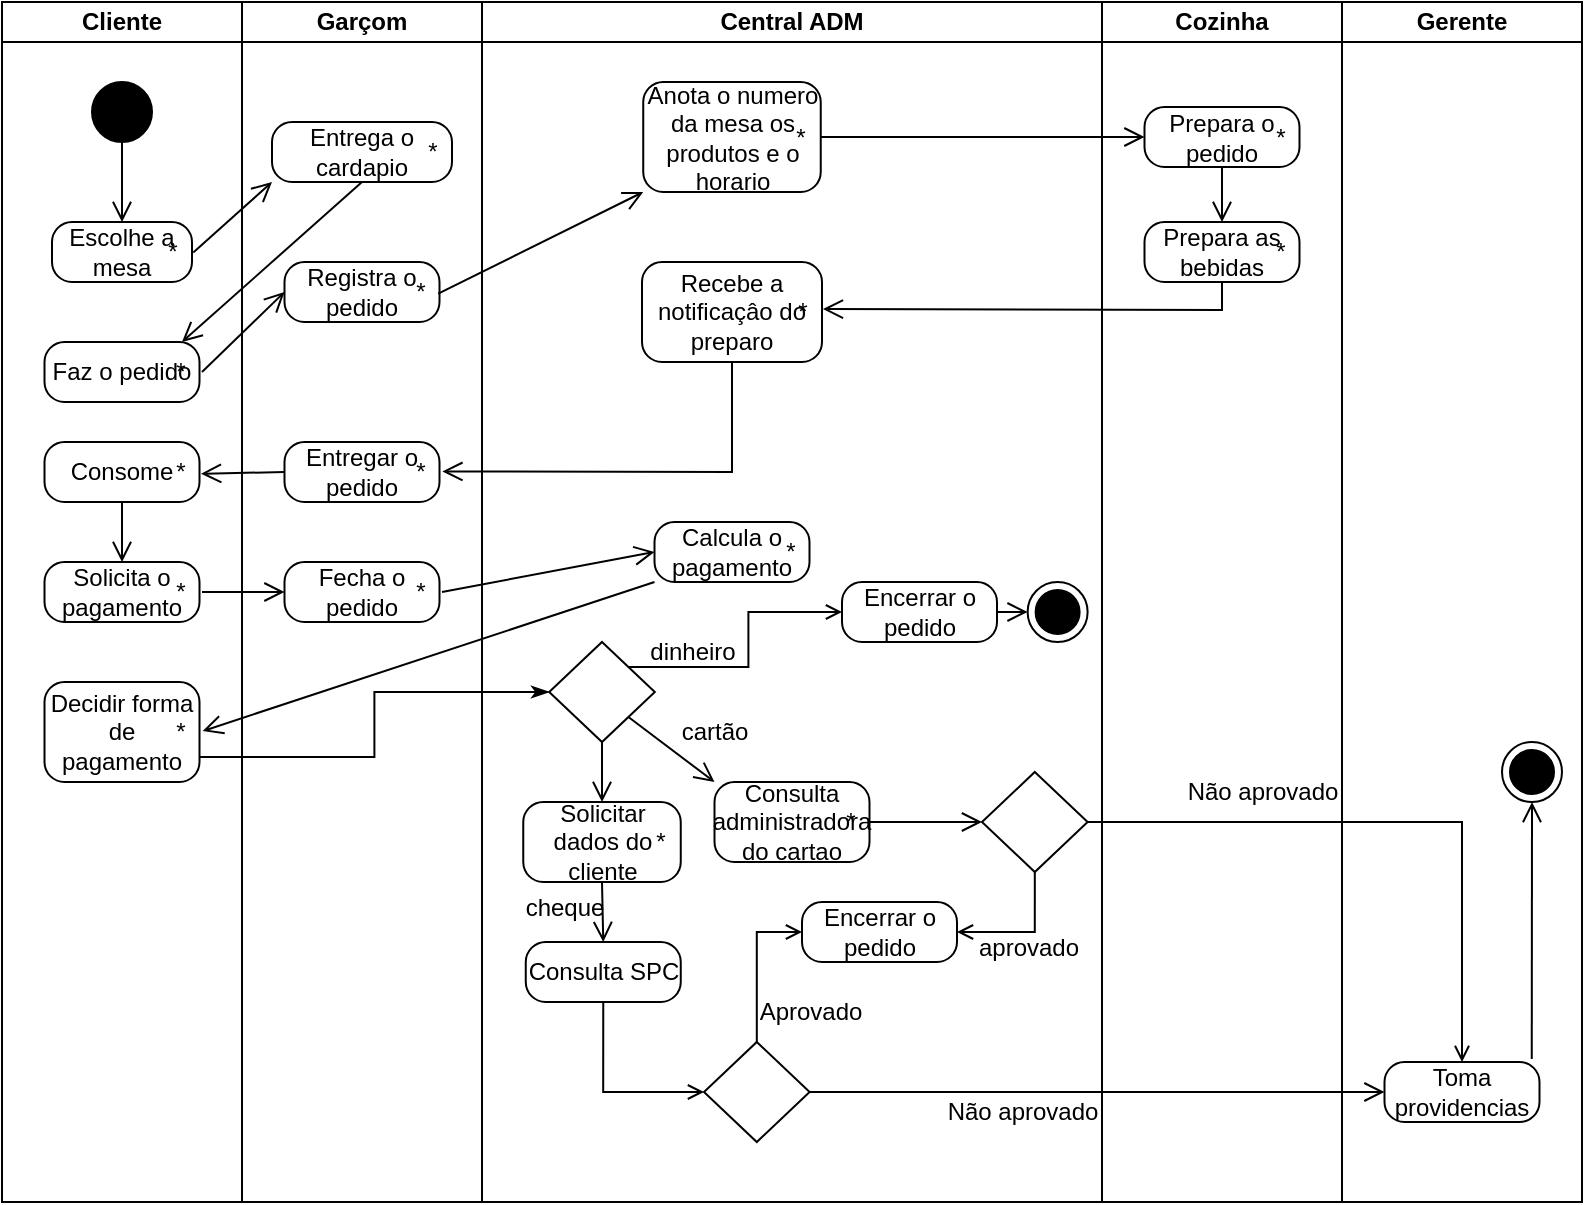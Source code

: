 <mxfile version="24.2.3" type="github">
  <diagram name="Página-1" id="BqkP0zEK79z1pLGELWx7">
    <mxGraphModel dx="1214" dy="580" grid="1" gridSize="10" guides="1" tooltips="1" connect="1" arrows="1" fold="1" page="1" pageScale="1" pageWidth="827" pageHeight="1169" math="0" shadow="0">
      <root>
        <mxCell id="0" />
        <mxCell id="1" parent="0" />
        <mxCell id="essIW2ThO4qJz_jhKlfG-8" value="Central ADM" style="swimlane;startSize=20;whiteSpace=wrap;html=1;" vertex="1" parent="1">
          <mxGeometry x="250" y="320" width="310" height="600" as="geometry" />
        </mxCell>
        <mxCell id="essIW2ThO4qJz_jhKlfG-37" value="Anota o numero da mesa os produtos e o horario" style="html=1;dashed=0;rounded=1;absoluteArcSize=1;arcSize=20;verticalAlign=middle;align=center;whiteSpace=wrap;" vertex="1" parent="essIW2ThO4qJz_jhKlfG-8">
          <mxGeometry x="80.62" y="40" width="88.75" height="55" as="geometry" />
        </mxCell>
        <mxCell id="essIW2ThO4qJz_jhKlfG-38" value="*" style="text;resizeWidth=0;resizeHeight=0;points=[];part=1;verticalAlign=middle;align=center;html=1;" vertex="1" parent="essIW2ThO4qJz_jhKlfG-37">
          <mxGeometry x="1" y="0.5" width="20" height="20" relative="1" as="geometry">
            <mxPoint x="-20" y="-10" as="offset" />
          </mxGeometry>
        </mxCell>
        <mxCell id="essIW2ThO4qJz_jhKlfG-48" value="Recebe a notificaçâo do preparo" style="html=1;dashed=0;rounded=1;absoluteArcSize=1;arcSize=20;verticalAlign=middle;align=center;whiteSpace=wrap;" vertex="1" parent="essIW2ThO4qJz_jhKlfG-8">
          <mxGeometry x="80" y="130" width="90" height="50" as="geometry" />
        </mxCell>
        <mxCell id="essIW2ThO4qJz_jhKlfG-49" value="*" style="text;resizeWidth=0;resizeHeight=0;points=[];part=1;verticalAlign=middle;align=center;html=1;" vertex="1" parent="essIW2ThO4qJz_jhKlfG-48">
          <mxGeometry x="1" y="0.5" width="20" height="20" relative="1" as="geometry">
            <mxPoint x="-20" y="-10" as="offset" />
          </mxGeometry>
        </mxCell>
        <mxCell id="essIW2ThO4qJz_jhKlfG-71" value="Calcula o pagamento" style="html=1;dashed=0;rounded=1;absoluteArcSize=1;arcSize=20;verticalAlign=middle;align=center;whiteSpace=wrap;" vertex="1" parent="essIW2ThO4qJz_jhKlfG-8">
          <mxGeometry x="86.25" y="260" width="77.5" height="30" as="geometry" />
        </mxCell>
        <mxCell id="essIW2ThO4qJz_jhKlfG-72" value="*" style="text;resizeWidth=0;resizeHeight=0;points=[];part=1;verticalAlign=middle;align=center;html=1;" vertex="1" parent="essIW2ThO4qJz_jhKlfG-71">
          <mxGeometry x="1" y="0.5" width="20" height="20" relative="1" as="geometry">
            <mxPoint x="-20" y="-10" as="offset" />
          </mxGeometry>
        </mxCell>
        <mxCell id="essIW2ThO4qJz_jhKlfG-149" style="edgeStyle=orthogonalEdgeStyle;rounded=0;orthogonalLoop=1;jettySize=auto;html=1;exitX=1;exitY=0;exitDx=0;exitDy=0;entryX=0;entryY=0.5;entryDx=0;entryDy=0;endArrow=open;endFill=0;" edge="1" parent="essIW2ThO4qJz_jhKlfG-8" source="essIW2ThO4qJz_jhKlfG-75" target="essIW2ThO4qJz_jhKlfG-119">
          <mxGeometry relative="1" as="geometry" />
        </mxCell>
        <mxCell id="essIW2ThO4qJz_jhKlfG-75" value="" style="rhombus;" vertex="1" parent="essIW2ThO4qJz_jhKlfG-8">
          <mxGeometry x="33.6" y="320" width="52.81" height="50" as="geometry" />
        </mxCell>
        <mxCell id="essIW2ThO4qJz_jhKlfG-84" value="Solicitar dados do cliente" style="html=1;dashed=0;rounded=1;absoluteArcSize=1;arcSize=20;verticalAlign=middle;align=center;whiteSpace=wrap;" vertex="1" parent="essIW2ThO4qJz_jhKlfG-8">
          <mxGeometry x="20.63" y="400" width="78.75" height="40" as="geometry" />
        </mxCell>
        <mxCell id="essIW2ThO4qJz_jhKlfG-85" value="*" style="text;resizeWidth=0;resizeHeight=0;points=[];part=1;verticalAlign=middle;align=center;html=1;" vertex="1" parent="essIW2ThO4qJz_jhKlfG-84">
          <mxGeometry x="1" y="0.5" width="20" height="20" relative="1" as="geometry">
            <mxPoint x="-20" y="-10" as="offset" />
          </mxGeometry>
        </mxCell>
        <mxCell id="essIW2ThO4qJz_jhKlfG-86" value="" style="endArrow=open;startArrow=none;endFill=0;startFill=0;endSize=8;html=1;verticalAlign=bottom;labelBackgroundColor=none;strokeWidth=1;rounded=0;exitX=0.5;exitY=1;exitDx=0;exitDy=0;entryX=0.5;entryY=0;entryDx=0;entryDy=0;" edge="1" parent="essIW2ThO4qJz_jhKlfG-8" source="essIW2ThO4qJz_jhKlfG-75" target="essIW2ThO4qJz_jhKlfG-84">
          <mxGeometry width="160" relative="1" as="geometry">
            <mxPoint x="-30" y="410" as="sourcePoint" />
            <mxPoint x="130" y="410" as="targetPoint" />
          </mxGeometry>
        </mxCell>
        <mxCell id="essIW2ThO4qJz_jhKlfG-164" style="edgeStyle=orthogonalEdgeStyle;rounded=0;orthogonalLoop=1;jettySize=auto;html=1;exitX=0.5;exitY=1;exitDx=0;exitDy=0;entryX=0;entryY=0.5;entryDx=0;entryDy=0;endArrow=open;endFill=0;" edge="1" parent="essIW2ThO4qJz_jhKlfG-8" source="essIW2ThO4qJz_jhKlfG-88" target="essIW2ThO4qJz_jhKlfG-116">
          <mxGeometry relative="1" as="geometry" />
        </mxCell>
        <mxCell id="essIW2ThO4qJz_jhKlfG-88" value="Consulta SPC" style="html=1;dashed=0;rounded=1;absoluteArcSize=1;arcSize=20;verticalAlign=middle;align=center;whiteSpace=wrap;" vertex="1" parent="essIW2ThO4qJz_jhKlfG-8">
          <mxGeometry x="21.88" y="470" width="77.5" height="30" as="geometry" />
        </mxCell>
        <mxCell id="essIW2ThO4qJz_jhKlfG-91" value="" style="endArrow=open;startArrow=none;endFill=0;startFill=0;endSize=8;html=1;verticalAlign=bottom;labelBackgroundColor=none;strokeWidth=1;rounded=0;exitX=0.5;exitY=1;exitDx=0;exitDy=0;entryX=0.5;entryY=0;entryDx=0;entryDy=0;" edge="1" parent="essIW2ThO4qJz_jhKlfG-8" source="essIW2ThO4qJz_jhKlfG-84" target="essIW2ThO4qJz_jhKlfG-88">
          <mxGeometry width="160" relative="1" as="geometry">
            <mxPoint x="-80" y="360" as="sourcePoint" />
            <mxPoint x="80" y="360" as="targetPoint" />
          </mxGeometry>
        </mxCell>
        <mxCell id="essIW2ThO4qJz_jhKlfG-113" value="Consulta administradora do cartao" style="html=1;dashed=0;rounded=1;absoluteArcSize=1;arcSize=20;verticalAlign=middle;align=center;whiteSpace=wrap;" vertex="1" parent="essIW2ThO4qJz_jhKlfG-8">
          <mxGeometry x="116.25" y="390" width="77.5" height="40" as="geometry" />
        </mxCell>
        <mxCell id="essIW2ThO4qJz_jhKlfG-114" value="*" style="text;resizeWidth=0;resizeHeight=0;points=[];part=1;verticalAlign=middle;align=center;html=1;" vertex="1" parent="essIW2ThO4qJz_jhKlfG-113">
          <mxGeometry x="1" y="0.5" width="20" height="20" relative="1" as="geometry">
            <mxPoint x="-20" y="-10" as="offset" />
          </mxGeometry>
        </mxCell>
        <mxCell id="essIW2ThO4qJz_jhKlfG-115" value="cartão" style="text;html=1;align=center;verticalAlign=middle;resizable=0;points=[];autosize=1;strokeColor=none;fillColor=none;" vertex="1" parent="essIW2ThO4qJz_jhKlfG-8">
          <mxGeometry x="86.41" y="350" width="60" height="30" as="geometry" />
        </mxCell>
        <mxCell id="essIW2ThO4qJz_jhKlfG-110" value="" style="endArrow=open;startArrow=none;endFill=0;startFill=0;endSize=8;html=1;verticalAlign=bottom;labelBackgroundColor=none;strokeWidth=1;rounded=0;exitX=1;exitY=1;exitDx=0;exitDy=0;entryX=0;entryY=0;entryDx=0;entryDy=0;" edge="1" parent="essIW2ThO4qJz_jhKlfG-8" source="essIW2ThO4qJz_jhKlfG-75" target="essIW2ThO4qJz_jhKlfG-113">
          <mxGeometry width="160" relative="1" as="geometry">
            <mxPoint x="-150" y="410" as="sourcePoint" />
            <mxPoint x="130" y="390" as="targetPoint" />
          </mxGeometry>
        </mxCell>
        <mxCell id="essIW2ThO4qJz_jhKlfG-144" style="edgeStyle=orthogonalEdgeStyle;rounded=0;orthogonalLoop=1;jettySize=auto;html=1;exitX=0.5;exitY=0;exitDx=0;exitDy=0;entryX=0;entryY=0.5;entryDx=0;entryDy=0;endArrow=open;endFill=0;" edge="1" parent="essIW2ThO4qJz_jhKlfG-8" source="essIW2ThO4qJz_jhKlfG-116" target="essIW2ThO4qJz_jhKlfG-90">
          <mxGeometry relative="1" as="geometry" />
        </mxCell>
        <mxCell id="essIW2ThO4qJz_jhKlfG-116" value="" style="rhombus;" vertex="1" parent="essIW2ThO4qJz_jhKlfG-8">
          <mxGeometry x="111" y="520" width="52.81" height="50" as="geometry" />
        </mxCell>
        <mxCell id="essIW2ThO4qJz_jhKlfG-90" value="Encerrar o pedido" style="html=1;dashed=0;rounded=1;absoluteArcSize=1;arcSize=20;verticalAlign=middle;align=center;whiteSpace=wrap;" vertex="1" parent="essIW2ThO4qJz_jhKlfG-8">
          <mxGeometry x="160" y="450" width="77.5" height="30" as="geometry" />
        </mxCell>
        <mxCell id="essIW2ThO4qJz_jhKlfG-119" value="Encerrar o pedido" style="html=1;dashed=0;rounded=1;absoluteArcSize=1;arcSize=20;verticalAlign=middle;align=center;whiteSpace=wrap;" vertex="1" parent="essIW2ThO4qJz_jhKlfG-8">
          <mxGeometry x="180" y="290" width="77.5" height="30" as="geometry" />
        </mxCell>
        <mxCell id="essIW2ThO4qJz_jhKlfG-142" style="edgeStyle=orthogonalEdgeStyle;rounded=0;orthogonalLoop=1;jettySize=auto;html=1;exitX=0.5;exitY=1;exitDx=0;exitDy=0;entryX=1;entryY=0.5;entryDx=0;entryDy=0;endArrow=open;endFill=0;" edge="1" parent="essIW2ThO4qJz_jhKlfG-8" source="essIW2ThO4qJz_jhKlfG-127" target="essIW2ThO4qJz_jhKlfG-90">
          <mxGeometry relative="1" as="geometry" />
        </mxCell>
        <mxCell id="essIW2ThO4qJz_jhKlfG-127" value="" style="rhombus;" vertex="1" parent="essIW2ThO4qJz_jhKlfG-8">
          <mxGeometry x="250" y="385" width="52.81" height="50" as="geometry" />
        </mxCell>
        <mxCell id="essIW2ThO4qJz_jhKlfG-128" value="" style="endArrow=open;startArrow=none;endFill=0;startFill=0;endSize=8;html=1;verticalAlign=bottom;labelBackgroundColor=none;strokeWidth=1;rounded=0;exitX=1;exitY=0.5;exitDx=0;exitDy=0;entryX=0;entryY=0.5;entryDx=0;entryDy=0;" edge="1" parent="essIW2ThO4qJz_jhKlfG-8" source="essIW2ThO4qJz_jhKlfG-113" target="essIW2ThO4qJz_jhKlfG-127">
          <mxGeometry width="160" relative="1" as="geometry">
            <mxPoint x="210" y="410" as="sourcePoint" />
            <mxPoint x="210" y="370" as="targetPoint" />
          </mxGeometry>
        </mxCell>
        <mxCell id="essIW2ThO4qJz_jhKlfG-136" value="Aprovado" style="text;html=1;align=center;verticalAlign=middle;resizable=0;points=[];autosize=1;strokeColor=none;fillColor=none;" vertex="1" parent="essIW2ThO4qJz_jhKlfG-8">
          <mxGeometry x="124" y="490" width="80" height="30" as="geometry" />
        </mxCell>
        <mxCell id="essIW2ThO4qJz_jhKlfG-137" value="Não aprovado" style="text;html=1;align=center;verticalAlign=middle;resizable=0;points=[];autosize=1;strokeColor=none;fillColor=none;" vertex="1" parent="essIW2ThO4qJz_jhKlfG-8">
          <mxGeometry x="220" y="540" width="100" height="30" as="geometry" />
        </mxCell>
        <mxCell id="essIW2ThO4qJz_jhKlfG-143" value="aprovado" style="text;html=1;align=center;verticalAlign=middle;resizable=0;points=[];autosize=1;strokeColor=none;fillColor=none;" vertex="1" parent="essIW2ThO4qJz_jhKlfG-8">
          <mxGeometry x="237.5" y="458" width="70" height="30" as="geometry" />
        </mxCell>
        <mxCell id="essIW2ThO4qJz_jhKlfG-150" value="dinheiro" style="text;html=1;align=center;verticalAlign=middle;resizable=0;points=[];autosize=1;strokeColor=none;fillColor=none;" vertex="1" parent="essIW2ThO4qJz_jhKlfG-8">
          <mxGeometry x="70" y="310" width="70" height="30" as="geometry" />
        </mxCell>
        <mxCell id="essIW2ThO4qJz_jhKlfG-158" value="" style="ellipse;html=1;shape=endState;fillColor=strokeColor;" vertex="1" parent="essIW2ThO4qJz_jhKlfG-8">
          <mxGeometry x="272.81" y="290" width="30" height="30" as="geometry" />
        </mxCell>
        <mxCell id="essIW2ThO4qJz_jhKlfG-162" value="" style="endArrow=open;startArrow=none;endFill=0;startFill=0;endSize=8;html=1;verticalAlign=bottom;labelBackgroundColor=none;strokeWidth=1;rounded=0;exitX=1;exitY=0.5;exitDx=0;exitDy=0;entryX=0;entryY=0.5;entryDx=0;entryDy=0;" edge="1" parent="essIW2ThO4qJz_jhKlfG-8" source="essIW2ThO4qJz_jhKlfG-119" target="essIW2ThO4qJz_jhKlfG-158">
          <mxGeometry width="160" relative="1" as="geometry">
            <mxPoint x="250" y="420" as="sourcePoint" />
            <mxPoint x="410" y="420" as="targetPoint" />
          </mxGeometry>
        </mxCell>
        <mxCell id="essIW2ThO4qJz_jhKlfG-9" value="Garçom" style="swimlane;startSize=20;whiteSpace=wrap;html=1;" vertex="1" parent="1">
          <mxGeometry x="130" y="320" width="120" height="600" as="geometry" />
        </mxCell>
        <mxCell id="essIW2ThO4qJz_jhKlfG-25" value="Entrega o cardapio" style="html=1;dashed=0;rounded=1;absoluteArcSize=1;arcSize=20;verticalAlign=middle;align=center;whiteSpace=wrap;" vertex="1" parent="essIW2ThO4qJz_jhKlfG-9">
          <mxGeometry x="15" y="60" width="90" height="30" as="geometry" />
        </mxCell>
        <mxCell id="essIW2ThO4qJz_jhKlfG-26" value="*" style="text;resizeWidth=0;resizeHeight=0;points=[];part=1;verticalAlign=middle;align=center;html=1;" vertex="1" parent="essIW2ThO4qJz_jhKlfG-25">
          <mxGeometry x="1" y="0.5" width="20" height="20" relative="1" as="geometry">
            <mxPoint x="-20" y="-10" as="offset" />
          </mxGeometry>
        </mxCell>
        <mxCell id="essIW2ThO4qJz_jhKlfG-30" value="Registra o pedido" style="html=1;dashed=0;rounded=1;absoluteArcSize=1;arcSize=20;verticalAlign=middle;align=center;whiteSpace=wrap;" vertex="1" parent="essIW2ThO4qJz_jhKlfG-9">
          <mxGeometry x="21.25" y="130" width="77.5" height="30" as="geometry" />
        </mxCell>
        <mxCell id="essIW2ThO4qJz_jhKlfG-31" value="*" style="text;resizeWidth=0;resizeHeight=0;points=[];part=1;verticalAlign=middle;align=center;html=1;" vertex="1" parent="essIW2ThO4qJz_jhKlfG-30">
          <mxGeometry x="1" y="0.5" width="20" height="20" relative="1" as="geometry">
            <mxPoint x="-20" y="-10" as="offset" />
          </mxGeometry>
        </mxCell>
        <mxCell id="essIW2ThO4qJz_jhKlfG-51" value="Entregar o pedido" style="html=1;dashed=0;rounded=1;absoluteArcSize=1;arcSize=20;verticalAlign=middle;align=center;whiteSpace=wrap;" vertex="1" parent="essIW2ThO4qJz_jhKlfG-9">
          <mxGeometry x="21.25" y="220" width="77.5" height="30" as="geometry" />
        </mxCell>
        <mxCell id="essIW2ThO4qJz_jhKlfG-52" value="*" style="text;resizeWidth=0;resizeHeight=0;points=[];part=1;verticalAlign=middle;align=center;html=1;" vertex="1" parent="essIW2ThO4qJz_jhKlfG-51">
          <mxGeometry x="1" y="0.5" width="20" height="20" relative="1" as="geometry">
            <mxPoint x="-20" y="-10" as="offset" />
          </mxGeometry>
        </mxCell>
        <mxCell id="essIW2ThO4qJz_jhKlfG-64" value="Fecha o pedido" style="html=1;dashed=0;rounded=1;absoluteArcSize=1;arcSize=20;verticalAlign=middle;align=center;whiteSpace=wrap;" vertex="1" parent="essIW2ThO4qJz_jhKlfG-9">
          <mxGeometry x="21.25" y="280" width="77.5" height="30" as="geometry" />
        </mxCell>
        <mxCell id="essIW2ThO4qJz_jhKlfG-65" value="*" style="text;resizeWidth=0;resizeHeight=0;points=[];part=1;verticalAlign=middle;align=center;html=1;" vertex="1" parent="essIW2ThO4qJz_jhKlfG-64">
          <mxGeometry x="1" y="0.5" width="20" height="20" relative="1" as="geometry">
            <mxPoint x="-20" y="-10" as="offset" />
          </mxGeometry>
        </mxCell>
        <mxCell id="essIW2ThO4qJz_jhKlfG-10" value="Cozinha" style="swimlane;startSize=20;whiteSpace=wrap;html=1;" vertex="1" parent="1">
          <mxGeometry x="560" y="320" width="120" height="600" as="geometry" />
        </mxCell>
        <mxCell id="essIW2ThO4qJz_jhKlfG-40" value="Prepara o pedido" style="html=1;dashed=0;rounded=1;absoluteArcSize=1;arcSize=20;verticalAlign=middle;align=center;whiteSpace=wrap;" vertex="1" parent="essIW2ThO4qJz_jhKlfG-10">
          <mxGeometry x="21.25" y="52.5" width="77.5" height="30" as="geometry" />
        </mxCell>
        <mxCell id="essIW2ThO4qJz_jhKlfG-41" value="*" style="text;resizeWidth=0;resizeHeight=0;points=[];part=1;verticalAlign=middle;align=center;html=1;" vertex="1" parent="essIW2ThO4qJz_jhKlfG-40">
          <mxGeometry x="1" y="0.5" width="20" height="20" relative="1" as="geometry">
            <mxPoint x="-20" y="-10" as="offset" />
          </mxGeometry>
        </mxCell>
        <mxCell id="essIW2ThO4qJz_jhKlfG-45" value="Prepara as bebidas" style="html=1;dashed=0;rounded=1;absoluteArcSize=1;arcSize=20;verticalAlign=middle;align=center;whiteSpace=wrap;" vertex="1" parent="essIW2ThO4qJz_jhKlfG-10">
          <mxGeometry x="21.25" y="110" width="77.5" height="30" as="geometry" />
        </mxCell>
        <mxCell id="essIW2ThO4qJz_jhKlfG-46" value="*" style="text;resizeWidth=0;resizeHeight=0;points=[];part=1;verticalAlign=middle;align=center;html=1;" vertex="1" parent="essIW2ThO4qJz_jhKlfG-45">
          <mxGeometry x="1" y="0.5" width="20" height="20" relative="1" as="geometry">
            <mxPoint x="-20" y="-10" as="offset" />
          </mxGeometry>
        </mxCell>
        <mxCell id="essIW2ThO4qJz_jhKlfG-47" value="" style="endArrow=open;startArrow=none;endFill=0;startFill=0;endSize=8;html=1;verticalAlign=bottom;labelBackgroundColor=none;strokeWidth=1;rounded=0;exitX=0.5;exitY=1;exitDx=0;exitDy=0;entryX=0.5;entryY=0;entryDx=0;entryDy=0;" edge="1" parent="essIW2ThO4qJz_jhKlfG-10" source="essIW2ThO4qJz_jhKlfG-40" target="essIW2ThO4qJz_jhKlfG-45">
          <mxGeometry width="160" relative="1" as="geometry">
            <mxPoint x="-130" y="200" as="sourcePoint" />
            <mxPoint x="30" y="200" as="targetPoint" />
          </mxGeometry>
        </mxCell>
        <mxCell id="essIW2ThO4qJz_jhKlfG-139" value="Não aprovado" style="text;html=1;align=center;verticalAlign=middle;resizable=0;points=[];autosize=1;strokeColor=none;fillColor=none;" vertex="1" parent="essIW2ThO4qJz_jhKlfG-10">
          <mxGeometry x="30" y="380" width="100" height="30" as="geometry" />
        </mxCell>
        <mxCell id="essIW2ThO4qJz_jhKlfG-11" value="Cliente" style="swimlane;startSize=20;whiteSpace=wrap;html=1;" vertex="1" parent="1">
          <mxGeometry x="10" y="320" width="120" height="600" as="geometry" />
        </mxCell>
        <mxCell id="essIW2ThO4qJz_jhKlfG-15" value="" style="ellipse;fillColor=strokeColor;html=1;" vertex="1" parent="essIW2ThO4qJz_jhKlfG-11">
          <mxGeometry x="45" y="40" width="30" height="30" as="geometry" />
        </mxCell>
        <mxCell id="essIW2ThO4qJz_jhKlfG-17" value="Escolhe a mesa" style="html=1;dashed=0;rounded=1;absoluteArcSize=1;arcSize=20;verticalAlign=middle;align=center;whiteSpace=wrap;" vertex="1" parent="essIW2ThO4qJz_jhKlfG-11">
          <mxGeometry x="25" y="110" width="70" height="30" as="geometry" />
        </mxCell>
        <mxCell id="essIW2ThO4qJz_jhKlfG-18" value="*" style="text;resizeWidth=0;resizeHeight=0;points=[];part=1;verticalAlign=middle;align=center;html=1;" vertex="1" parent="essIW2ThO4qJz_jhKlfG-17">
          <mxGeometry x="1" y="0.5" width="20" height="20" relative="1" as="geometry">
            <mxPoint x="-20" y="-10" as="offset" />
          </mxGeometry>
        </mxCell>
        <mxCell id="essIW2ThO4qJz_jhKlfG-23" value="" style="endArrow=open;startArrow=none;endFill=0;startFill=0;endSize=8;html=1;verticalAlign=bottom;labelBackgroundColor=none;strokeWidth=1;rounded=0;exitX=0.5;exitY=1;exitDx=0;exitDy=0;entryX=0.5;entryY=0;entryDx=0;entryDy=0;" edge="1" parent="essIW2ThO4qJz_jhKlfG-11" source="essIW2ThO4qJz_jhKlfG-15" target="essIW2ThO4qJz_jhKlfG-17">
          <mxGeometry width="160" relative="1" as="geometry">
            <mxPoint x="210" y="210" as="sourcePoint" />
            <mxPoint x="370" y="210" as="targetPoint" />
          </mxGeometry>
        </mxCell>
        <mxCell id="essIW2ThO4qJz_jhKlfG-28" value="Faz o pedido" style="html=1;dashed=0;rounded=1;absoluteArcSize=1;arcSize=20;verticalAlign=middle;align=center;whiteSpace=wrap;" vertex="1" parent="essIW2ThO4qJz_jhKlfG-11">
          <mxGeometry x="21.25" y="170" width="77.5" height="30" as="geometry" />
        </mxCell>
        <mxCell id="essIW2ThO4qJz_jhKlfG-29" value="*" style="text;resizeWidth=0;resizeHeight=0;points=[];part=1;verticalAlign=middle;align=center;html=1;" vertex="1" parent="essIW2ThO4qJz_jhKlfG-28">
          <mxGeometry x="1" y="0.5" width="20" height="20" relative="1" as="geometry">
            <mxPoint x="-20" y="-10" as="offset" />
          </mxGeometry>
        </mxCell>
        <mxCell id="essIW2ThO4qJz_jhKlfG-56" value="Solicita o pagamento" style="html=1;dashed=0;rounded=1;absoluteArcSize=1;arcSize=20;verticalAlign=middle;align=center;whiteSpace=wrap;" vertex="1" parent="essIW2ThO4qJz_jhKlfG-11">
          <mxGeometry x="21.25" y="280" width="77.5" height="30" as="geometry" />
        </mxCell>
        <mxCell id="essIW2ThO4qJz_jhKlfG-57" value="*" style="text;resizeWidth=0;resizeHeight=0;points=[];part=1;verticalAlign=middle;align=center;html=1;" vertex="1" parent="essIW2ThO4qJz_jhKlfG-56">
          <mxGeometry x="1" y="0.5" width="20" height="20" relative="1" as="geometry">
            <mxPoint x="-20" y="-10" as="offset" />
          </mxGeometry>
        </mxCell>
        <mxCell id="essIW2ThO4qJz_jhKlfG-59" value="Consome" style="html=1;dashed=0;rounded=1;absoluteArcSize=1;arcSize=20;verticalAlign=middle;align=center;whiteSpace=wrap;" vertex="1" parent="essIW2ThO4qJz_jhKlfG-11">
          <mxGeometry x="21.25" y="220" width="77.5" height="30" as="geometry" />
        </mxCell>
        <mxCell id="essIW2ThO4qJz_jhKlfG-60" value="*" style="text;resizeWidth=0;resizeHeight=0;points=[];part=1;verticalAlign=middle;align=center;html=1;" vertex="1" parent="essIW2ThO4qJz_jhKlfG-59">
          <mxGeometry x="1" y="0.5" width="20" height="20" relative="1" as="geometry">
            <mxPoint x="-20" y="-10" as="offset" />
          </mxGeometry>
        </mxCell>
        <mxCell id="essIW2ThO4qJz_jhKlfG-61" value="" style="endArrow=open;startArrow=none;endFill=0;startFill=0;endSize=8;html=1;verticalAlign=bottom;labelBackgroundColor=none;strokeWidth=1;rounded=0;exitX=0.5;exitY=1;exitDx=0;exitDy=0;entryX=0.5;entryY=0;entryDx=0;entryDy=0;" edge="1" parent="essIW2ThO4qJz_jhKlfG-11" source="essIW2ThO4qJz_jhKlfG-59" target="essIW2ThO4qJz_jhKlfG-56">
          <mxGeometry width="160" relative="1" as="geometry">
            <mxPoint x="220" y="190" as="sourcePoint" />
            <mxPoint x="380" y="190" as="targetPoint" />
          </mxGeometry>
        </mxCell>
        <mxCell id="essIW2ThO4qJz_jhKlfG-79" value="Decidir forma de pagamento" style="html=1;dashed=0;rounded=1;absoluteArcSize=1;arcSize=20;verticalAlign=middle;align=center;whiteSpace=wrap;" vertex="1" parent="essIW2ThO4qJz_jhKlfG-11">
          <mxGeometry x="21.25" y="340" width="77.5" height="50" as="geometry" />
        </mxCell>
        <mxCell id="essIW2ThO4qJz_jhKlfG-80" value="*" style="text;resizeWidth=0;resizeHeight=0;points=[];part=1;verticalAlign=middle;align=center;html=1;" vertex="1" parent="essIW2ThO4qJz_jhKlfG-79">
          <mxGeometry x="1" y="0.5" width="20" height="20" relative="1" as="geometry">
            <mxPoint x="-20" y="-10" as="offset" />
          </mxGeometry>
        </mxCell>
        <mxCell id="essIW2ThO4qJz_jhKlfG-24" value="" style="endArrow=open;startArrow=none;endFill=0;startFill=0;endSize=8;html=1;verticalAlign=bottom;labelBackgroundColor=none;strokeWidth=1;rounded=0;exitX=1.032;exitY=0.512;exitDx=0;exitDy=0;exitPerimeter=0;entryX=0;entryY=1;entryDx=0;entryDy=0;" edge="1" parent="1" source="essIW2ThO4qJz_jhKlfG-18" target="essIW2ThO4qJz_jhKlfG-25">
          <mxGeometry width="160" relative="1" as="geometry">
            <mxPoint x="220" y="530" as="sourcePoint" />
            <mxPoint x="150" y="400" as="targetPoint" />
          </mxGeometry>
        </mxCell>
        <mxCell id="essIW2ThO4qJz_jhKlfG-27" value="" style="endArrow=open;startArrow=none;endFill=0;startFill=0;endSize=8;html=1;verticalAlign=bottom;labelBackgroundColor=none;strokeWidth=1;rounded=0;exitX=0.5;exitY=1;exitDx=0;exitDy=0;" edge="1" parent="1" source="essIW2ThO4qJz_jhKlfG-25">
          <mxGeometry width="160" relative="1" as="geometry">
            <mxPoint x="230" y="510" as="sourcePoint" />
            <mxPoint x="100" y="490" as="targetPoint" />
          </mxGeometry>
        </mxCell>
        <mxCell id="essIW2ThO4qJz_jhKlfG-32" value="" style="endArrow=open;startArrow=none;endFill=0;startFill=0;endSize=8;html=1;verticalAlign=bottom;labelBackgroundColor=none;strokeWidth=1;rounded=0;entryX=0;entryY=0.5;entryDx=0;entryDy=0;" edge="1" parent="1" target="essIW2ThO4qJz_jhKlfG-30">
          <mxGeometry width="160" relative="1" as="geometry">
            <mxPoint x="110" y="505" as="sourcePoint" />
            <mxPoint x="390" y="510" as="targetPoint" />
          </mxGeometry>
        </mxCell>
        <mxCell id="essIW2ThO4qJz_jhKlfG-39" value="" style="endArrow=open;startArrow=none;endFill=0;startFill=0;endSize=8;html=1;verticalAlign=bottom;labelBackgroundColor=none;strokeWidth=1;rounded=0;entryX=0;entryY=1;entryDx=0;entryDy=0;exitX=0.969;exitY=0.54;exitDx=0;exitDy=0;exitPerimeter=0;" edge="1" parent="1" source="essIW2ThO4qJz_jhKlfG-31" target="essIW2ThO4qJz_jhKlfG-37">
          <mxGeometry width="160" relative="1" as="geometry">
            <mxPoint x="230" y="510" as="sourcePoint" />
            <mxPoint x="390" y="510" as="targetPoint" />
          </mxGeometry>
        </mxCell>
        <mxCell id="essIW2ThO4qJz_jhKlfG-42" value="" style="endArrow=open;startArrow=none;endFill=0;startFill=0;endSize=8;html=1;verticalAlign=bottom;labelBackgroundColor=none;strokeWidth=1;rounded=0;exitX=1;exitY=0.5;exitDx=0;exitDy=0;entryX=0;entryY=0.5;entryDx=0;entryDy=0;" edge="1" parent="1" source="essIW2ThO4qJz_jhKlfG-37" target="essIW2ThO4qJz_jhKlfG-40">
          <mxGeometry width="160" relative="1" as="geometry">
            <mxPoint x="240" y="520" as="sourcePoint" />
            <mxPoint x="400" y="520" as="targetPoint" />
          </mxGeometry>
        </mxCell>
        <mxCell id="essIW2ThO4qJz_jhKlfG-50" value="" style="endArrow=open;startArrow=none;endFill=0;startFill=0;endSize=8;html=1;verticalAlign=bottom;labelBackgroundColor=none;strokeWidth=1;rounded=0;exitX=0.5;exitY=1;exitDx=0;exitDy=0;entryX=1.023;entryY=0.426;entryDx=0;entryDy=0;entryPerimeter=0;" edge="1" parent="1" source="essIW2ThO4qJz_jhKlfG-45" target="essIW2ThO4qJz_jhKlfG-49">
          <mxGeometry width="160" relative="1" as="geometry">
            <mxPoint x="240" y="520" as="sourcePoint" />
            <mxPoint x="400" y="520" as="targetPoint" />
            <Array as="points">
              <mxPoint x="620" y="474" />
            </Array>
          </mxGeometry>
        </mxCell>
        <mxCell id="essIW2ThO4qJz_jhKlfG-53" value="" style="endArrow=open;startArrow=none;endFill=0;startFill=0;endSize=8;html=1;verticalAlign=bottom;labelBackgroundColor=none;strokeWidth=1;rounded=0;exitX=0.5;exitY=1;exitDx=0;exitDy=0;entryX=1.072;entryY=0.486;entryDx=0;entryDy=0;entryPerimeter=0;" edge="1" parent="1" source="essIW2ThO4qJz_jhKlfG-48" target="essIW2ThO4qJz_jhKlfG-52">
          <mxGeometry width="160" relative="1" as="geometry">
            <mxPoint x="240" y="610" as="sourcePoint" />
            <mxPoint x="400" y="610" as="targetPoint" />
            <Array as="points">
              <mxPoint x="375" y="555" />
            </Array>
          </mxGeometry>
        </mxCell>
        <mxCell id="essIW2ThO4qJz_jhKlfG-58" value="" style="endArrow=open;startArrow=none;endFill=0;startFill=0;endSize=8;html=1;verticalAlign=bottom;labelBackgroundColor=none;strokeWidth=1;rounded=0;exitX=0;exitY=0.5;exitDx=0;exitDy=0;entryX=1.038;entryY=0.543;entryDx=0;entryDy=0;entryPerimeter=0;" edge="1" parent="1" source="essIW2ThO4qJz_jhKlfG-51" target="essIW2ThO4qJz_jhKlfG-60">
          <mxGeometry width="160" relative="1" as="geometry">
            <mxPoint x="230" y="600" as="sourcePoint" />
            <mxPoint x="400" y="610" as="targetPoint" />
          </mxGeometry>
        </mxCell>
        <mxCell id="essIW2ThO4qJz_jhKlfG-66" value="" style="endArrow=open;startArrow=none;endFill=0;startFill=0;endSize=8;html=1;verticalAlign=bottom;labelBackgroundColor=none;strokeWidth=1;rounded=0;entryX=0;entryY=0.5;entryDx=0;entryDy=0;" edge="1" parent="1" target="essIW2ThO4qJz_jhKlfG-64">
          <mxGeometry width="160" relative="1" as="geometry">
            <mxPoint x="110" y="615" as="sourcePoint" />
            <mxPoint x="390" y="510" as="targetPoint" />
          </mxGeometry>
        </mxCell>
        <mxCell id="essIW2ThO4qJz_jhKlfG-73" value="" style="endArrow=open;startArrow=none;endFill=0;startFill=0;endSize=8;html=1;verticalAlign=bottom;labelBackgroundColor=none;strokeWidth=1;rounded=0;entryX=0;entryY=0.5;entryDx=0;entryDy=0;" edge="1" parent="1" target="essIW2ThO4qJz_jhKlfG-71">
          <mxGeometry width="160" relative="1" as="geometry">
            <mxPoint x="230" y="615" as="sourcePoint" />
            <mxPoint x="390" y="510" as="targetPoint" />
          </mxGeometry>
        </mxCell>
        <mxCell id="essIW2ThO4qJz_jhKlfG-81" value="" style="endArrow=open;startArrow=none;endFill=0;startFill=0;endSize=8;html=1;verticalAlign=bottom;labelBackgroundColor=none;strokeWidth=1;rounded=0;exitX=0;exitY=1;exitDx=0;exitDy=0;entryX=1.08;entryY=0.477;entryDx=0;entryDy=0;entryPerimeter=0;" edge="1" parent="1" source="essIW2ThO4qJz_jhKlfG-71" target="essIW2ThO4qJz_jhKlfG-80">
          <mxGeometry width="160" relative="1" as="geometry">
            <mxPoint x="220" y="730" as="sourcePoint" />
            <mxPoint x="380" y="730" as="targetPoint" />
          </mxGeometry>
        </mxCell>
        <mxCell id="essIW2ThO4qJz_jhKlfG-126" value="Gerente" style="swimlane;startSize=20;whiteSpace=wrap;html=1;" vertex="1" parent="1">
          <mxGeometry x="680" y="320" width="120" height="600" as="geometry" />
        </mxCell>
        <mxCell id="essIW2ThO4qJz_jhKlfG-132" value="Toma providencias" style="html=1;dashed=0;rounded=1;absoluteArcSize=1;arcSize=20;verticalAlign=middle;align=center;whiteSpace=wrap;" vertex="1" parent="essIW2ThO4qJz_jhKlfG-126">
          <mxGeometry x="21.25" y="530" width="77.5" height="30" as="geometry" />
        </mxCell>
        <mxCell id="essIW2ThO4qJz_jhKlfG-153" value="" style="ellipse;html=1;shape=endState;fillColor=strokeColor;" vertex="1" parent="essIW2ThO4qJz_jhKlfG-126">
          <mxGeometry x="80" y="370" width="30" height="30" as="geometry" />
        </mxCell>
        <mxCell id="essIW2ThO4qJz_jhKlfG-156" value="" style="endArrow=open;startArrow=none;endFill=0;startFill=0;endSize=8;html=1;verticalAlign=bottom;labelBackgroundColor=none;strokeWidth=1;rounded=0;exitX=0.95;exitY=-0.05;exitDx=0;exitDy=0;exitPerimeter=0;entryX=0.5;entryY=1;entryDx=0;entryDy=0;" edge="1" parent="essIW2ThO4qJz_jhKlfG-126" source="essIW2ThO4qJz_jhKlfG-132" target="essIW2ThO4qJz_jhKlfG-153">
          <mxGeometry width="160" relative="1" as="geometry">
            <mxPoint x="-160" y="450" as="sourcePoint" />
            <mxPoint y="450" as="targetPoint" />
          </mxGeometry>
        </mxCell>
        <mxCell id="essIW2ThO4qJz_jhKlfG-133" value="" style="endArrow=open;startArrow=none;endFill=0;startFill=0;endSize=8;html=1;verticalAlign=bottom;labelBackgroundColor=none;strokeWidth=1;rounded=0;exitX=1;exitY=0.5;exitDx=0;exitDy=0;entryX=0;entryY=0.5;entryDx=0;entryDy=0;" edge="1" parent="1" source="essIW2ThO4qJz_jhKlfG-116" target="essIW2ThO4qJz_jhKlfG-132">
          <mxGeometry width="160" relative="1" as="geometry">
            <mxPoint x="420" y="864.57" as="sourcePoint" />
            <mxPoint x="580" y="864.57" as="targetPoint" />
          </mxGeometry>
        </mxCell>
        <mxCell id="essIW2ThO4qJz_jhKlfG-140" value="cheque" style="text;html=1;align=center;verticalAlign=middle;resizable=0;points=[];autosize=1;strokeColor=none;fillColor=none;" vertex="1" parent="1">
          <mxGeometry x="261" y="758" width="60" height="30" as="geometry" />
        </mxCell>
        <mxCell id="essIW2ThO4qJz_jhKlfG-145" style="edgeStyle=orthogonalEdgeStyle;rounded=0;orthogonalLoop=1;jettySize=auto;html=1;entryX=0.5;entryY=0;entryDx=0;entryDy=0;endArrow=open;endFill=0;" edge="1" parent="1" source="essIW2ThO4qJz_jhKlfG-127" target="essIW2ThO4qJz_jhKlfG-132">
          <mxGeometry relative="1" as="geometry" />
        </mxCell>
        <mxCell id="essIW2ThO4qJz_jhKlfG-151" style="edgeStyle=orthogonalEdgeStyle;rounded=0;orthogonalLoop=1;jettySize=auto;html=1;exitX=1;exitY=0.75;exitDx=0;exitDy=0;entryX=0;entryY=0.5;entryDx=0;entryDy=0;endArrow=classicThin;endFill=1;" edge="1" parent="1" source="essIW2ThO4qJz_jhKlfG-79" target="essIW2ThO4qJz_jhKlfG-75">
          <mxGeometry relative="1" as="geometry" />
        </mxCell>
      </root>
    </mxGraphModel>
  </diagram>
</mxfile>
